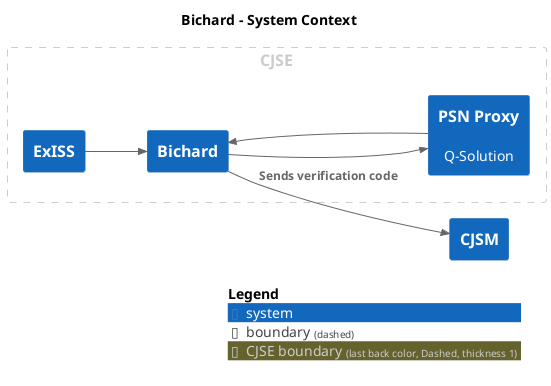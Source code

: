 @startuml
set separator none
title Bichard - System Context

left to right direction

!include <C4/C4>
!include <C4/C4_Context>

AddBoundaryTag("CJSE", $borderColor="#cccccc", $fontColor="#cccccc", $borderStyle="Dashed", $borderThickness="1")
Boundary(group_1, "CJSE", $tags="CJSE") {
  System(Bichard, "Bichard", $descr="", $tags="", $link="")
  System(PSNProxy, "PSN Proxy", $descr="Q-Solution", $tags="", $link="")
  System(ExISS, "ExISS", $descr="", $tags="", $link="")
}

System(CJSM, "CJSM", $descr="", $tags="", $link="")

Rel(Bichard, PSNProxy, "", $techn="", $tags="", $link="")
Rel(PSNProxy, Bichard, "", $techn="", $tags="", $link="")
Rel(Bichard, CJSM, "Sends verification code", $techn="", $tags="", $link="")
Rel(ExISS, Bichard, "", $techn="", $tags="", $link="")

SHOW_LEGEND(true)
@enduml